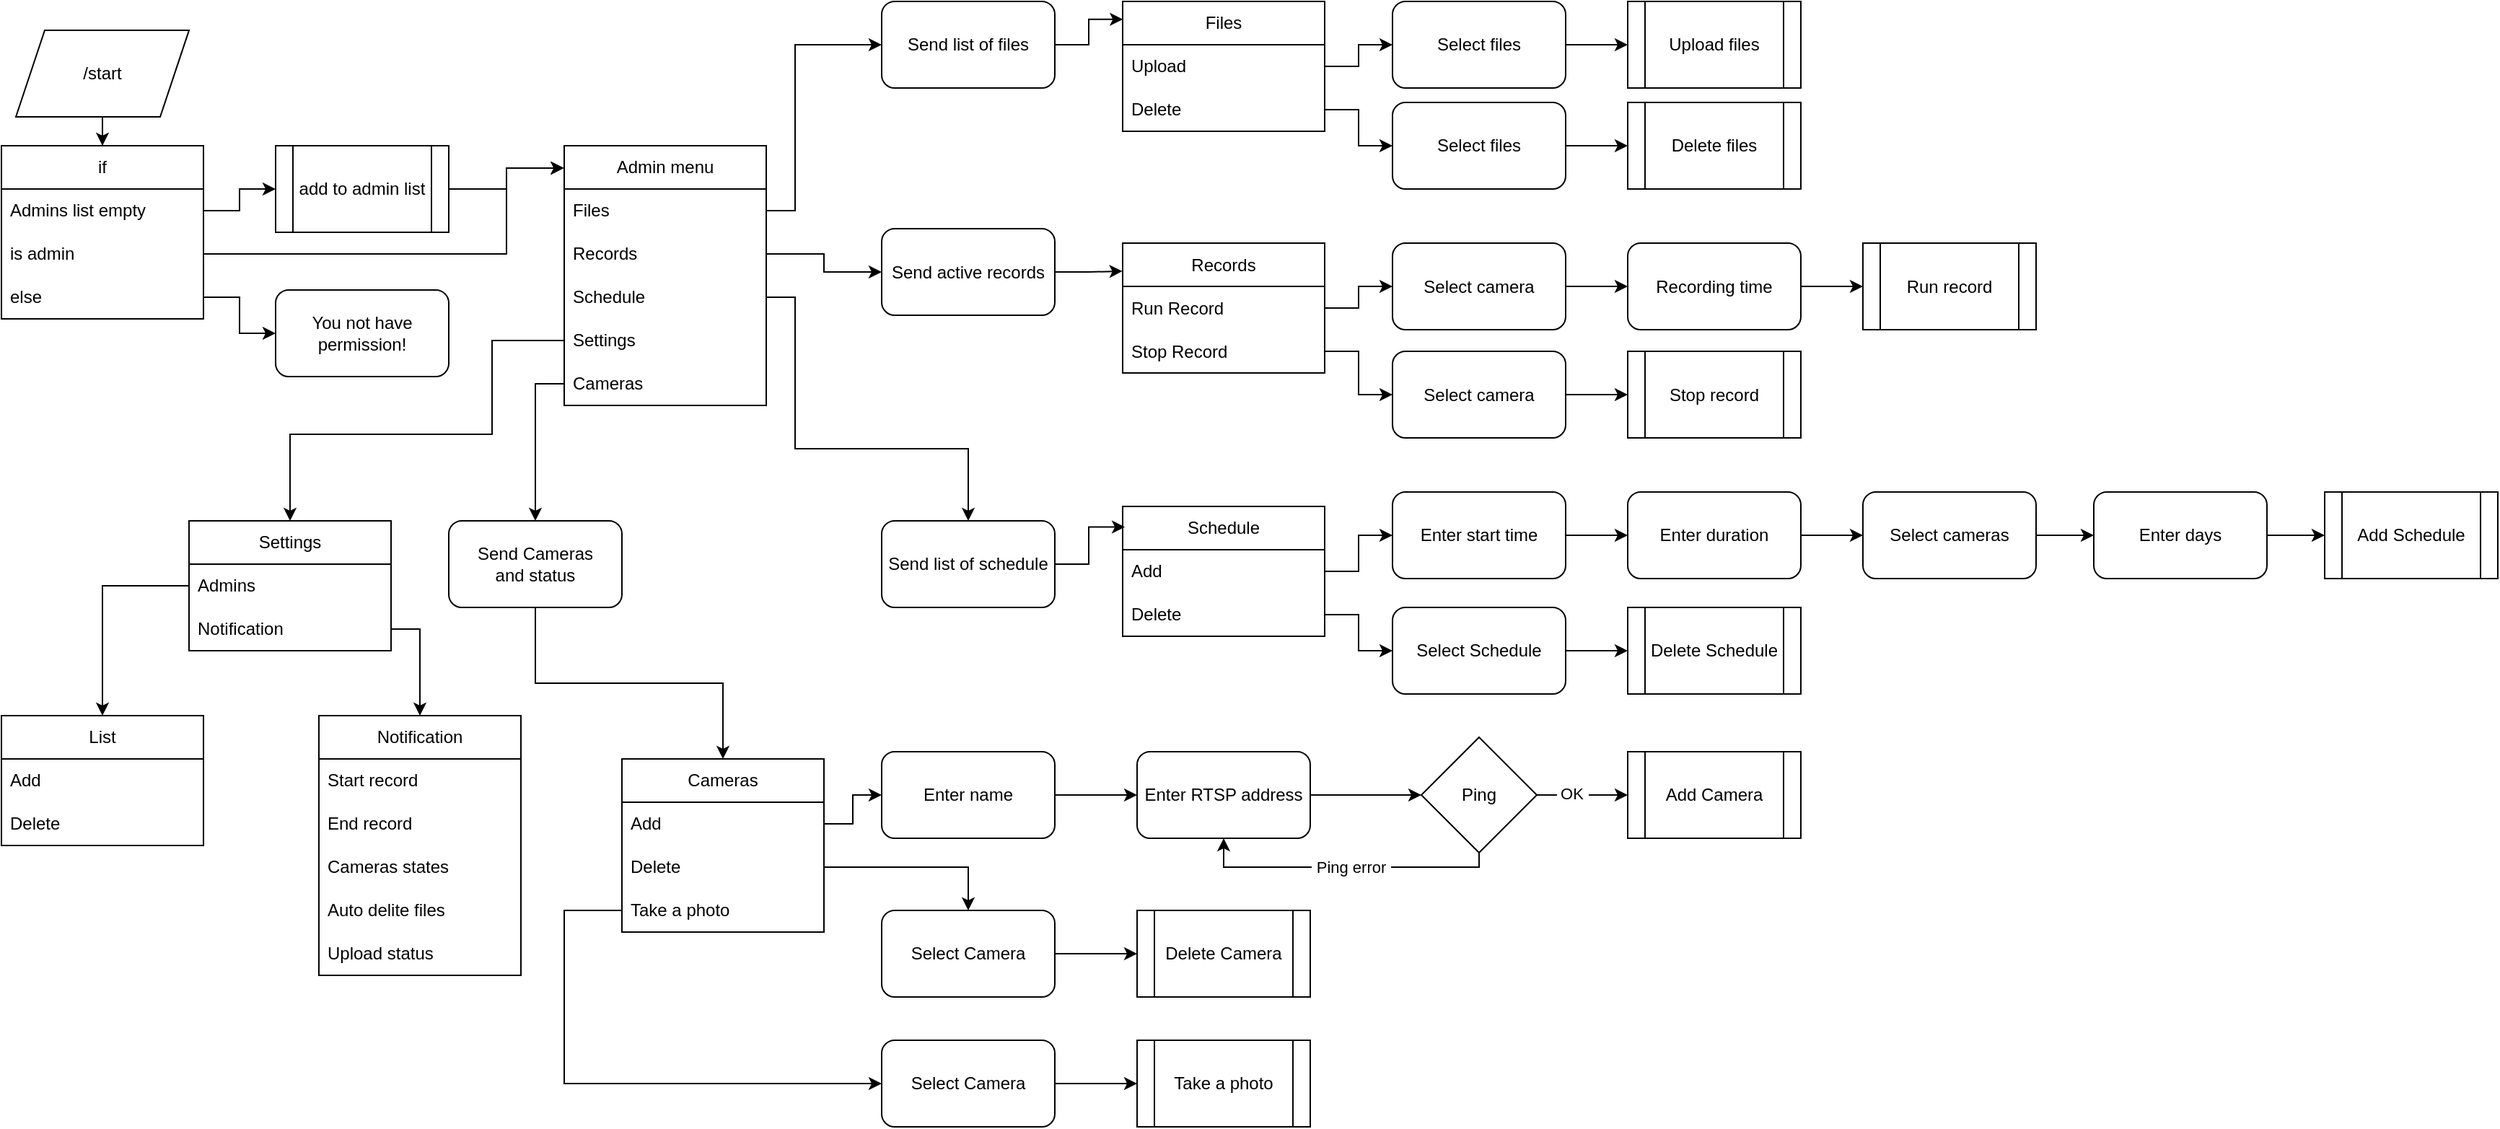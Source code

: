 <mxfile version="24.2.5" type="device">
  <diagram name="Страница — 1" id="JQwWrreAvlFHoOpuTkY8">
    <mxGraphModel dx="926" dy="478" grid="1" gridSize="10" guides="1" tooltips="1" connect="1" arrows="1" fold="1" page="1" pageScale="1" pageWidth="827" pageHeight="1169" math="0" shadow="0">
      <root>
        <mxCell id="0" />
        <mxCell id="1" parent="0" />
        <mxCell id="tB5VyxIEcyMM-66_xBZY-7" style="edgeStyle=orthogonalEdgeStyle;rounded=0;orthogonalLoop=1;jettySize=auto;html=1;" parent="1" source="tB5VyxIEcyMM-66_xBZY-1" target="tB5VyxIEcyMM-66_xBZY-2" edge="1">
          <mxGeometry relative="1" as="geometry" />
        </mxCell>
        <mxCell id="tB5VyxIEcyMM-66_xBZY-1" value="/start" style="shape=parallelogram;perimeter=parallelogramPerimeter;whiteSpace=wrap;html=1;fixedSize=1;" parent="1" vertex="1">
          <mxGeometry x="60" y="40" width="120" height="60" as="geometry" />
        </mxCell>
        <mxCell id="tB5VyxIEcyMM-66_xBZY-2" value="if" style="swimlane;fontStyle=0;childLayout=stackLayout;horizontal=1;startSize=30;horizontalStack=0;resizeParent=1;resizeParentMax=0;resizeLast=0;collapsible=1;marginBottom=0;whiteSpace=wrap;html=1;" parent="1" vertex="1">
          <mxGeometry x="50" y="120" width="140" height="120" as="geometry" />
        </mxCell>
        <mxCell id="tB5VyxIEcyMM-66_xBZY-3" value="Admins list empty" style="text;strokeColor=none;fillColor=none;align=left;verticalAlign=middle;spacingLeft=4;spacingRight=4;overflow=hidden;points=[[0,0.5],[1,0.5]];portConstraint=eastwest;rotatable=0;whiteSpace=wrap;html=1;" parent="tB5VyxIEcyMM-66_xBZY-2" vertex="1">
          <mxGeometry y="30" width="140" height="30" as="geometry" />
        </mxCell>
        <mxCell id="tB5VyxIEcyMM-66_xBZY-4" value="is admin" style="text;strokeColor=none;fillColor=none;align=left;verticalAlign=middle;spacingLeft=4;spacingRight=4;overflow=hidden;points=[[0,0.5],[1,0.5]];portConstraint=eastwest;rotatable=0;whiteSpace=wrap;html=1;" parent="tB5VyxIEcyMM-66_xBZY-2" vertex="1">
          <mxGeometry y="60" width="140" height="30" as="geometry" />
        </mxCell>
        <mxCell id="tB5VyxIEcyMM-66_xBZY-5" value="else" style="text;strokeColor=none;fillColor=none;align=left;verticalAlign=middle;spacingLeft=4;spacingRight=4;overflow=hidden;points=[[0,0.5],[1,0.5]];portConstraint=eastwest;rotatable=0;whiteSpace=wrap;html=1;" parent="tB5VyxIEcyMM-66_xBZY-2" vertex="1">
          <mxGeometry y="90" width="140" height="30" as="geometry" />
        </mxCell>
        <mxCell id="tB5VyxIEcyMM-66_xBZY-8" value="Admin menu" style="swimlane;fontStyle=0;childLayout=stackLayout;horizontal=1;startSize=30;horizontalStack=0;resizeParent=1;resizeParentMax=0;resizeLast=0;collapsible=1;marginBottom=0;whiteSpace=wrap;html=1;" parent="1" vertex="1">
          <mxGeometry x="440" y="120" width="140" height="180" as="geometry" />
        </mxCell>
        <mxCell id="tB5VyxIEcyMM-66_xBZY-9" value="Files" style="text;strokeColor=none;fillColor=none;align=left;verticalAlign=middle;spacingLeft=4;spacingRight=4;overflow=hidden;points=[[0,0.5],[1,0.5]];portConstraint=eastwest;rotatable=0;whiteSpace=wrap;html=1;" parent="tB5VyxIEcyMM-66_xBZY-8" vertex="1">
          <mxGeometry y="30" width="140" height="30" as="geometry" />
        </mxCell>
        <mxCell id="tB5VyxIEcyMM-66_xBZY-10" value="Records" style="text;strokeColor=none;fillColor=none;align=left;verticalAlign=middle;spacingLeft=4;spacingRight=4;overflow=hidden;points=[[0,0.5],[1,0.5]];portConstraint=eastwest;rotatable=0;whiteSpace=wrap;html=1;" parent="tB5VyxIEcyMM-66_xBZY-8" vertex="1">
          <mxGeometry y="60" width="140" height="30" as="geometry" />
        </mxCell>
        <mxCell id="tB5VyxIEcyMM-66_xBZY-11" value="Schedule" style="text;strokeColor=none;fillColor=none;align=left;verticalAlign=middle;spacingLeft=4;spacingRight=4;overflow=hidden;points=[[0,0.5],[1,0.5]];portConstraint=eastwest;rotatable=0;whiteSpace=wrap;html=1;" parent="tB5VyxIEcyMM-66_xBZY-8" vertex="1">
          <mxGeometry y="90" width="140" height="30" as="geometry" />
        </mxCell>
        <mxCell id="tB5VyxIEcyMM-66_xBZY-13" value="Settings" style="text;strokeColor=none;fillColor=none;align=left;verticalAlign=middle;spacingLeft=4;spacingRight=4;overflow=hidden;points=[[0,0.5],[1,0.5]];portConstraint=eastwest;rotatable=0;whiteSpace=wrap;html=1;" parent="tB5VyxIEcyMM-66_xBZY-8" vertex="1">
          <mxGeometry y="120" width="140" height="30" as="geometry" />
        </mxCell>
        <mxCell id="tB5VyxIEcyMM-66_xBZY-12" value="Cameras" style="text;strokeColor=none;fillColor=none;align=left;verticalAlign=middle;spacingLeft=4;spacingRight=4;overflow=hidden;points=[[0,0.5],[1,0.5]];portConstraint=eastwest;rotatable=0;whiteSpace=wrap;html=1;" parent="tB5VyxIEcyMM-66_xBZY-8" vertex="1">
          <mxGeometry y="150" width="140" height="30" as="geometry" />
        </mxCell>
        <mxCell id="tB5VyxIEcyMM-66_xBZY-15" value="add to admin list" style="shape=process;whiteSpace=wrap;html=1;backgroundOutline=1;" parent="1" vertex="1">
          <mxGeometry x="240" y="120" width="120" height="60" as="geometry" />
        </mxCell>
        <mxCell id="tB5VyxIEcyMM-66_xBZY-16" style="edgeStyle=orthogonalEdgeStyle;rounded=0;orthogonalLoop=1;jettySize=auto;html=1;" parent="1" source="tB5VyxIEcyMM-66_xBZY-3" target="tB5VyxIEcyMM-66_xBZY-15" edge="1">
          <mxGeometry relative="1" as="geometry" />
        </mxCell>
        <mxCell id="tB5VyxIEcyMM-66_xBZY-21" style="edgeStyle=orthogonalEdgeStyle;rounded=0;orthogonalLoop=1;jettySize=auto;html=1;entryX=0;entryY=0.086;entryDx=0;entryDy=0;entryPerimeter=0;" parent="1" source="tB5VyxIEcyMM-66_xBZY-4" target="tB5VyxIEcyMM-66_xBZY-8" edge="1">
          <mxGeometry relative="1" as="geometry">
            <Array as="points">
              <mxPoint x="400" y="195" />
              <mxPoint x="400" y="136" />
            </Array>
          </mxGeometry>
        </mxCell>
        <mxCell id="tB5VyxIEcyMM-66_xBZY-22" style="edgeStyle=orthogonalEdgeStyle;rounded=0;orthogonalLoop=1;jettySize=auto;html=1;entryX=-0.003;entryY=0.086;entryDx=0;entryDy=0;entryPerimeter=0;" parent="1" source="tB5VyxIEcyMM-66_xBZY-15" target="tB5VyxIEcyMM-66_xBZY-8" edge="1">
          <mxGeometry relative="1" as="geometry" />
        </mxCell>
        <mxCell id="tB5VyxIEcyMM-66_xBZY-23" value="You not have permission!" style="rounded=1;whiteSpace=wrap;html=1;" parent="1" vertex="1">
          <mxGeometry x="240" y="220" width="120" height="60" as="geometry" />
        </mxCell>
        <mxCell id="tB5VyxIEcyMM-66_xBZY-24" style="edgeStyle=orthogonalEdgeStyle;rounded=0;orthogonalLoop=1;jettySize=auto;html=1;" parent="1" source="tB5VyxIEcyMM-66_xBZY-5" target="tB5VyxIEcyMM-66_xBZY-23" edge="1">
          <mxGeometry relative="1" as="geometry" />
        </mxCell>
        <mxCell id="tB5VyxIEcyMM-66_xBZY-25" value="&lt;span style=&quot;text-align: left;&quot;&gt;Files&lt;/span&gt;" style="swimlane;fontStyle=0;childLayout=stackLayout;horizontal=1;startSize=30;horizontalStack=0;resizeParent=1;resizeParentMax=0;resizeLast=0;collapsible=1;marginBottom=0;whiteSpace=wrap;html=1;" parent="1" vertex="1">
          <mxGeometry x="827" y="20" width="140" height="90" as="geometry" />
        </mxCell>
        <mxCell id="tB5VyxIEcyMM-66_xBZY-26" value="Upload" style="text;strokeColor=none;fillColor=none;align=left;verticalAlign=middle;spacingLeft=4;spacingRight=4;overflow=hidden;points=[[0,0.5],[1,0.5]];portConstraint=eastwest;rotatable=0;whiteSpace=wrap;html=1;" parent="tB5VyxIEcyMM-66_xBZY-25" vertex="1">
          <mxGeometry y="30" width="140" height="30" as="geometry" />
        </mxCell>
        <mxCell id="tB5VyxIEcyMM-66_xBZY-27" value="Delete" style="text;strokeColor=none;fillColor=none;align=left;verticalAlign=middle;spacingLeft=4;spacingRight=4;overflow=hidden;points=[[0,0.5],[1,0.5]];portConstraint=eastwest;rotatable=0;whiteSpace=wrap;html=1;" parent="tB5VyxIEcyMM-66_xBZY-25" vertex="1">
          <mxGeometry y="60" width="140" height="30" as="geometry" />
        </mxCell>
        <mxCell id="tB5VyxIEcyMM-66_xBZY-33" style="edgeStyle=orthogonalEdgeStyle;rounded=0;orthogonalLoop=1;jettySize=auto;html=1;" parent="1" source="tB5VyxIEcyMM-66_xBZY-30" target="tB5VyxIEcyMM-66_xBZY-32" edge="1">
          <mxGeometry relative="1" as="geometry" />
        </mxCell>
        <mxCell id="tB5VyxIEcyMM-66_xBZY-30" value="Select camera" style="rounded=1;whiteSpace=wrap;html=1;" parent="1" vertex="1">
          <mxGeometry x="1014" y="187.5" width="120" height="60" as="geometry" />
        </mxCell>
        <mxCell id="tB5VyxIEcyMM-66_xBZY-43" style="edgeStyle=orthogonalEdgeStyle;rounded=0;orthogonalLoop=1;jettySize=auto;html=1;" parent="1" source="tB5VyxIEcyMM-66_xBZY-32" target="tB5VyxIEcyMM-66_xBZY-42" edge="1">
          <mxGeometry relative="1" as="geometry" />
        </mxCell>
        <mxCell id="tB5VyxIEcyMM-66_xBZY-32" value="Recording time" style="rounded=1;whiteSpace=wrap;html=1;" parent="1" vertex="1">
          <mxGeometry x="1177" y="187.5" width="120" height="60" as="geometry" />
        </mxCell>
        <mxCell id="tB5VyxIEcyMM-66_xBZY-41" style="edgeStyle=orthogonalEdgeStyle;rounded=0;orthogonalLoop=1;jettySize=auto;html=1;" parent="1" source="tB5VyxIEcyMM-66_xBZY-34" target="tB5VyxIEcyMM-66_xBZY-40" edge="1">
          <mxGeometry relative="1" as="geometry" />
        </mxCell>
        <mxCell id="tB5VyxIEcyMM-66_xBZY-34" value="Select files" style="rounded=1;whiteSpace=wrap;html=1;" parent="1" vertex="1">
          <mxGeometry x="1014" y="20" width="120" height="60" as="geometry" />
        </mxCell>
        <mxCell id="tB5VyxIEcyMM-66_xBZY-35" style="edgeStyle=orthogonalEdgeStyle;rounded=0;orthogonalLoop=1;jettySize=auto;html=1;" parent="1" source="tB5VyxIEcyMM-66_xBZY-26" target="tB5VyxIEcyMM-66_xBZY-34" edge="1">
          <mxGeometry relative="1" as="geometry" />
        </mxCell>
        <mxCell id="tB5VyxIEcyMM-66_xBZY-39" style="edgeStyle=orthogonalEdgeStyle;rounded=0;orthogonalLoop=1;jettySize=auto;html=1;" parent="1" source="tB5VyxIEcyMM-66_xBZY-36" target="tB5VyxIEcyMM-66_xBZY-38" edge="1">
          <mxGeometry relative="1" as="geometry" />
        </mxCell>
        <mxCell id="tB5VyxIEcyMM-66_xBZY-36" value="Select files" style="rounded=1;whiteSpace=wrap;html=1;" parent="1" vertex="1">
          <mxGeometry x="1014" y="90" width="120" height="60" as="geometry" />
        </mxCell>
        <mxCell id="tB5VyxIEcyMM-66_xBZY-37" style="edgeStyle=orthogonalEdgeStyle;rounded=0;orthogonalLoop=1;jettySize=auto;html=1;" parent="1" source="tB5VyxIEcyMM-66_xBZY-27" target="tB5VyxIEcyMM-66_xBZY-36" edge="1">
          <mxGeometry relative="1" as="geometry" />
        </mxCell>
        <mxCell id="tB5VyxIEcyMM-66_xBZY-38" value="Delete files" style="shape=process;whiteSpace=wrap;html=1;backgroundOutline=1;" parent="1" vertex="1">
          <mxGeometry x="1177" y="90" width="120" height="60" as="geometry" />
        </mxCell>
        <mxCell id="tB5VyxIEcyMM-66_xBZY-40" value="&lt;span style=&quot;text-align: left;&quot;&gt;Upload&lt;/span&gt;&amp;nbsp;files" style="shape=process;whiteSpace=wrap;html=1;backgroundOutline=1;" parent="1" vertex="1">
          <mxGeometry x="1177" y="20" width="120" height="60" as="geometry" />
        </mxCell>
        <mxCell id="tB5VyxIEcyMM-66_xBZY-42" value="Run record" style="shape=process;whiteSpace=wrap;html=1;backgroundOutline=1;" parent="1" vertex="1">
          <mxGeometry x="1340" y="187.5" width="120" height="60" as="geometry" />
        </mxCell>
        <mxCell id="tB5VyxIEcyMM-66_xBZY-68" style="edgeStyle=orthogonalEdgeStyle;rounded=0;orthogonalLoop=1;jettySize=auto;html=1;" parent="1" source="tB5VyxIEcyMM-66_xBZY-45" target="tB5VyxIEcyMM-66_xBZY-67" edge="1">
          <mxGeometry relative="1" as="geometry" />
        </mxCell>
        <mxCell id="tB5VyxIEcyMM-66_xBZY-45" value="Enter start time" style="rounded=1;whiteSpace=wrap;html=1;" parent="1" vertex="1">
          <mxGeometry x="1014" y="360" width="120" height="60" as="geometry" />
        </mxCell>
        <mxCell id="tB5VyxIEcyMM-66_xBZY-49" value="&lt;span style=&quot;text-align: left;&quot;&gt;Schedule&lt;/span&gt;" style="swimlane;fontStyle=0;childLayout=stackLayout;horizontal=1;startSize=30;horizontalStack=0;resizeParent=1;resizeParentMax=0;resizeLast=0;collapsible=1;marginBottom=0;whiteSpace=wrap;html=1;" parent="1" vertex="1">
          <mxGeometry x="827" y="370" width="140" height="90" as="geometry" />
        </mxCell>
        <mxCell id="tB5VyxIEcyMM-66_xBZY-50" value="Add" style="text;strokeColor=none;fillColor=none;align=left;verticalAlign=middle;spacingLeft=4;spacingRight=4;overflow=hidden;points=[[0,0.5],[1,0.5]];portConstraint=eastwest;rotatable=0;whiteSpace=wrap;html=1;" parent="tB5VyxIEcyMM-66_xBZY-49" vertex="1">
          <mxGeometry y="30" width="140" height="30" as="geometry" />
        </mxCell>
        <mxCell id="tB5VyxIEcyMM-66_xBZY-51" value="Delete" style="text;strokeColor=none;fillColor=none;align=left;verticalAlign=middle;spacingLeft=4;spacingRight=4;overflow=hidden;points=[[0,0.5],[1,0.5]];portConstraint=eastwest;rotatable=0;whiteSpace=wrap;html=1;" parent="tB5VyxIEcyMM-66_xBZY-49" vertex="1">
          <mxGeometry y="60" width="140" height="30" as="geometry" />
        </mxCell>
        <mxCell id="tB5VyxIEcyMM-66_xBZY-55" style="edgeStyle=orthogonalEdgeStyle;rounded=0;orthogonalLoop=1;jettySize=auto;html=1;" parent="1" source="tB5VyxIEcyMM-66_xBZY-50" target="tB5VyxIEcyMM-66_xBZY-45" edge="1">
          <mxGeometry relative="1" as="geometry" />
        </mxCell>
        <mxCell id="tB5VyxIEcyMM-66_xBZY-56" value="Send list of files" style="rounded=1;whiteSpace=wrap;html=1;" parent="1" vertex="1">
          <mxGeometry x="660" y="20" width="120" height="60" as="geometry" />
        </mxCell>
        <mxCell id="tB5VyxIEcyMM-66_xBZY-57" style="edgeStyle=orthogonalEdgeStyle;rounded=0;orthogonalLoop=1;jettySize=auto;html=1;" parent="1" source="tB5VyxIEcyMM-66_xBZY-9" target="tB5VyxIEcyMM-66_xBZY-56" edge="1">
          <mxGeometry relative="1" as="geometry">
            <Array as="points">
              <mxPoint x="600" y="165" />
              <mxPoint x="600" y="50" />
            </Array>
          </mxGeometry>
        </mxCell>
        <mxCell id="tB5VyxIEcyMM-66_xBZY-59" style="edgeStyle=orthogonalEdgeStyle;rounded=0;orthogonalLoop=1;jettySize=auto;html=1;entryX=0.001;entryY=0.138;entryDx=0;entryDy=0;entryPerimeter=0;" parent="1" source="tB5VyxIEcyMM-66_xBZY-56" target="tB5VyxIEcyMM-66_xBZY-25" edge="1">
          <mxGeometry relative="1" as="geometry" />
        </mxCell>
        <mxCell id="tB5VyxIEcyMM-66_xBZY-60" value="Send list of s&lt;span style=&quot;text-align: left;&quot;&gt;chedule&lt;/span&gt;" style="rounded=1;whiteSpace=wrap;html=1;" parent="1" vertex="1">
          <mxGeometry x="660" y="380" width="120" height="60" as="geometry" />
        </mxCell>
        <mxCell id="tB5VyxIEcyMM-66_xBZY-61" style="edgeStyle=orthogonalEdgeStyle;rounded=0;orthogonalLoop=1;jettySize=auto;html=1;" parent="1" source="tB5VyxIEcyMM-66_xBZY-11" target="tB5VyxIEcyMM-66_xBZY-60" edge="1">
          <mxGeometry relative="1" as="geometry">
            <Array as="points">
              <mxPoint x="600" y="225" />
              <mxPoint x="600" y="330" />
            </Array>
          </mxGeometry>
        </mxCell>
        <mxCell id="tB5VyxIEcyMM-66_xBZY-62" style="edgeStyle=orthogonalEdgeStyle;rounded=0;orthogonalLoop=1;jettySize=auto;html=1;entryX=0.011;entryY=0.159;entryDx=0;entryDy=0;entryPerimeter=0;" parent="1" source="tB5VyxIEcyMM-66_xBZY-60" target="tB5VyxIEcyMM-66_xBZY-49" edge="1">
          <mxGeometry relative="1" as="geometry" />
        </mxCell>
        <mxCell id="tB5VyxIEcyMM-66_xBZY-63" style="edgeStyle=orthogonalEdgeStyle;rounded=0;orthogonalLoop=1;jettySize=auto;html=1;" parent="1" source="tB5VyxIEcyMM-66_xBZY-64" target="tB5VyxIEcyMM-66_xBZY-65" edge="1">
          <mxGeometry relative="1" as="geometry" />
        </mxCell>
        <mxCell id="tB5VyxIEcyMM-66_xBZY-64" value="Select&amp;nbsp;&lt;span style=&quot;text-align: left;&quot;&gt;Schedule&lt;/span&gt;" style="rounded=1;whiteSpace=wrap;html=1;" parent="1" vertex="1">
          <mxGeometry x="1014" y="440" width="120" height="60" as="geometry" />
        </mxCell>
        <mxCell id="tB5VyxIEcyMM-66_xBZY-65" value="Delete&amp;nbsp;&lt;span style=&quot;text-align: left;&quot;&gt;Schedule&lt;/span&gt;" style="shape=process;whiteSpace=wrap;html=1;backgroundOutline=1;" parent="1" vertex="1">
          <mxGeometry x="1177" y="440" width="120" height="60" as="geometry" />
        </mxCell>
        <mxCell id="tB5VyxIEcyMM-66_xBZY-66" style="edgeStyle=orthogonalEdgeStyle;rounded=0;orthogonalLoop=1;jettySize=auto;html=1;" parent="1" source="tB5VyxIEcyMM-66_xBZY-51" target="tB5VyxIEcyMM-66_xBZY-64" edge="1">
          <mxGeometry relative="1" as="geometry" />
        </mxCell>
        <mxCell id="tB5VyxIEcyMM-66_xBZY-70" style="edgeStyle=orthogonalEdgeStyle;rounded=0;orthogonalLoop=1;jettySize=auto;html=1;" parent="1" source="tB5VyxIEcyMM-66_xBZY-67" target="tB5VyxIEcyMM-66_xBZY-69" edge="1">
          <mxGeometry relative="1" as="geometry" />
        </mxCell>
        <mxCell id="tB5VyxIEcyMM-66_xBZY-67" value="Enter duration" style="rounded=1;whiteSpace=wrap;html=1;" parent="1" vertex="1">
          <mxGeometry x="1177" y="360" width="120" height="60" as="geometry" />
        </mxCell>
        <mxCell id="tB5VyxIEcyMM-66_xBZY-72" style="edgeStyle=orthogonalEdgeStyle;rounded=0;orthogonalLoop=1;jettySize=auto;html=1;" parent="1" source="tB5VyxIEcyMM-66_xBZY-69" target="tB5VyxIEcyMM-66_xBZY-71" edge="1">
          <mxGeometry relative="1" as="geometry" />
        </mxCell>
        <mxCell id="tB5VyxIEcyMM-66_xBZY-69" value="Select cameras" style="rounded=1;whiteSpace=wrap;html=1;" parent="1" vertex="1">
          <mxGeometry x="1340" y="360" width="120" height="60" as="geometry" />
        </mxCell>
        <mxCell id="tB5VyxIEcyMM-66_xBZY-74" style="edgeStyle=orthogonalEdgeStyle;rounded=0;orthogonalLoop=1;jettySize=auto;html=1;" parent="1" source="tB5VyxIEcyMM-66_xBZY-71" target="tB5VyxIEcyMM-66_xBZY-73" edge="1">
          <mxGeometry relative="1" as="geometry" />
        </mxCell>
        <mxCell id="tB5VyxIEcyMM-66_xBZY-71" value="Enter days" style="rounded=1;whiteSpace=wrap;html=1;" parent="1" vertex="1">
          <mxGeometry x="1500" y="360" width="120" height="60" as="geometry" />
        </mxCell>
        <mxCell id="tB5VyxIEcyMM-66_xBZY-73" value="Add&amp;nbsp;&lt;span style=&quot;text-align: left;&quot;&gt;Schedule&lt;/span&gt;" style="shape=process;whiteSpace=wrap;html=1;backgroundOutline=1;" parent="1" vertex="1">
          <mxGeometry x="1660" y="360" width="120" height="60" as="geometry" />
        </mxCell>
        <mxCell id="tB5VyxIEcyMM-66_xBZY-83" style="edgeStyle=orthogonalEdgeStyle;rounded=0;orthogonalLoop=1;jettySize=auto;html=1;" parent="1" source="tB5VyxIEcyMM-66_xBZY-77" target="tB5VyxIEcyMM-66_xBZY-79" edge="1">
          <mxGeometry relative="1" as="geometry" />
        </mxCell>
        <mxCell id="tB5VyxIEcyMM-66_xBZY-77" value="Send&amp;nbsp;&lt;span style=&quot;text-align: left;&quot;&gt;Cameras&lt;/span&gt;&lt;div&gt;&lt;span style=&quot;text-align: left;&quot;&gt;and status&lt;/span&gt;&lt;/div&gt;" style="rounded=1;whiteSpace=wrap;html=1;" parent="1" vertex="1">
          <mxGeometry x="360" y="380" width="120" height="60" as="geometry" />
        </mxCell>
        <mxCell id="tB5VyxIEcyMM-66_xBZY-78" style="edgeStyle=orthogonalEdgeStyle;rounded=0;orthogonalLoop=1;jettySize=auto;html=1;" parent="1" source="tB5VyxIEcyMM-66_xBZY-12" target="tB5VyxIEcyMM-66_xBZY-77" edge="1">
          <mxGeometry relative="1" as="geometry" />
        </mxCell>
        <mxCell id="tB5VyxIEcyMM-66_xBZY-79" value="&lt;span style=&quot;text-align: left;&quot;&gt;Cameras&lt;/span&gt;" style="swimlane;fontStyle=0;childLayout=stackLayout;horizontal=1;startSize=30;horizontalStack=0;resizeParent=1;resizeParentMax=0;resizeLast=0;collapsible=1;marginBottom=0;whiteSpace=wrap;html=1;" parent="1" vertex="1">
          <mxGeometry x="480" y="545" width="140" height="120" as="geometry" />
        </mxCell>
        <mxCell id="tB5VyxIEcyMM-66_xBZY-80" value="Add" style="text;strokeColor=none;fillColor=none;align=left;verticalAlign=middle;spacingLeft=4;spacingRight=4;overflow=hidden;points=[[0,0.5],[1,0.5]];portConstraint=eastwest;rotatable=0;whiteSpace=wrap;html=1;" parent="tB5VyxIEcyMM-66_xBZY-79" vertex="1">
          <mxGeometry y="30" width="140" height="30" as="geometry" />
        </mxCell>
        <mxCell id="tB5VyxIEcyMM-66_xBZY-81" value="Delete" style="text;strokeColor=none;fillColor=none;align=left;verticalAlign=middle;spacingLeft=4;spacingRight=4;overflow=hidden;points=[[0,0.5],[1,0.5]];portConstraint=eastwest;rotatable=0;whiteSpace=wrap;html=1;" parent="tB5VyxIEcyMM-66_xBZY-79" vertex="1">
          <mxGeometry y="60" width="140" height="30" as="geometry" />
        </mxCell>
        <mxCell id="tB5VyxIEcyMM-66_xBZY-82" value="Take a photo" style="text;strokeColor=none;fillColor=none;align=left;verticalAlign=middle;spacingLeft=4;spacingRight=4;overflow=hidden;points=[[0,0.5],[1,0.5]];portConstraint=eastwest;rotatable=0;whiteSpace=wrap;html=1;" parent="tB5VyxIEcyMM-66_xBZY-79" vertex="1">
          <mxGeometry y="90" width="140" height="30" as="geometry" />
        </mxCell>
        <mxCell id="tB5VyxIEcyMM-66_xBZY-89" style="edgeStyle=orthogonalEdgeStyle;rounded=0;orthogonalLoop=1;jettySize=auto;html=1;" parent="1" source="tB5VyxIEcyMM-66_xBZY-84" target="tB5VyxIEcyMM-66_xBZY-88" edge="1">
          <mxGeometry relative="1" as="geometry" />
        </mxCell>
        <mxCell id="tB5VyxIEcyMM-66_xBZY-84" value="Enter RTSP address" style="rounded=1;whiteSpace=wrap;html=1;" parent="1" vertex="1">
          <mxGeometry x="837" y="540" width="120" height="60" as="geometry" />
        </mxCell>
        <mxCell id="tB5VyxIEcyMM-66_xBZY-87" style="edgeStyle=orthogonalEdgeStyle;rounded=0;orthogonalLoop=1;jettySize=auto;html=1;" parent="1" source="tB5VyxIEcyMM-66_xBZY-85" target="tB5VyxIEcyMM-66_xBZY-84" edge="1">
          <mxGeometry relative="1" as="geometry" />
        </mxCell>
        <mxCell id="tB5VyxIEcyMM-66_xBZY-85" value="Enter name" style="rounded=1;whiteSpace=wrap;html=1;" parent="1" vertex="1">
          <mxGeometry x="660" y="540" width="120" height="60" as="geometry" />
        </mxCell>
        <mxCell id="tB5VyxIEcyMM-66_xBZY-86" style="edgeStyle=orthogonalEdgeStyle;rounded=0;orthogonalLoop=1;jettySize=auto;html=1;" parent="1" source="tB5VyxIEcyMM-66_xBZY-80" target="tB5VyxIEcyMM-66_xBZY-85" edge="1">
          <mxGeometry relative="1" as="geometry" />
        </mxCell>
        <mxCell id="tB5VyxIEcyMM-66_xBZY-90" style="edgeStyle=orthogonalEdgeStyle;rounded=0;orthogonalLoop=1;jettySize=auto;html=1;" parent="1" source="tB5VyxIEcyMM-66_xBZY-88" target="tB5VyxIEcyMM-66_xBZY-84" edge="1">
          <mxGeometry relative="1" as="geometry">
            <Array as="points">
              <mxPoint x="1074" y="620" />
              <mxPoint x="897" y="620" />
            </Array>
          </mxGeometry>
        </mxCell>
        <mxCell id="tB5VyxIEcyMM-66_xBZY-92" value="&amp;nbsp;Ping error&amp;nbsp;" style="edgeLabel;html=1;align=center;verticalAlign=middle;resizable=0;points=[];" parent="tB5VyxIEcyMM-66_xBZY-90" vertex="1" connectable="0">
          <mxGeometry x="-0.042" relative="1" as="geometry">
            <mxPoint as="offset" />
          </mxGeometry>
        </mxCell>
        <mxCell id="tB5VyxIEcyMM-66_xBZY-94" style="edgeStyle=orthogonalEdgeStyle;rounded=0;orthogonalLoop=1;jettySize=auto;html=1;" parent="1" source="tB5VyxIEcyMM-66_xBZY-88" target="tB5VyxIEcyMM-66_xBZY-93" edge="1">
          <mxGeometry relative="1" as="geometry" />
        </mxCell>
        <mxCell id="tB5VyxIEcyMM-66_xBZY-95" value="&amp;nbsp;OK&amp;nbsp;" style="edgeLabel;html=1;align=center;verticalAlign=middle;resizable=0;points=[];" parent="tB5VyxIEcyMM-66_xBZY-94" vertex="1" connectable="0">
          <mxGeometry x="-0.248" y="1" relative="1" as="geometry">
            <mxPoint as="offset" />
          </mxGeometry>
        </mxCell>
        <mxCell id="tB5VyxIEcyMM-66_xBZY-88" value="Ping" style="rhombus;whiteSpace=wrap;html=1;" parent="1" vertex="1">
          <mxGeometry x="1034" y="530" width="80" height="80" as="geometry" />
        </mxCell>
        <mxCell id="tB5VyxIEcyMM-66_xBZY-93" value="Add&amp;nbsp;&lt;span style=&quot;text-align: left;&quot;&gt;Camera&lt;/span&gt;" style="shape=process;whiteSpace=wrap;html=1;backgroundOutline=1;" parent="1" vertex="1">
          <mxGeometry x="1177" y="540" width="120" height="60" as="geometry" />
        </mxCell>
        <mxCell id="tB5VyxIEcyMM-66_xBZY-101" style="edgeStyle=orthogonalEdgeStyle;rounded=0;orthogonalLoop=1;jettySize=auto;html=1;" parent="1" source="tB5VyxIEcyMM-66_xBZY-97" target="tB5VyxIEcyMM-66_xBZY-100" edge="1">
          <mxGeometry relative="1" as="geometry" />
        </mxCell>
        <mxCell id="tB5VyxIEcyMM-66_xBZY-97" value="Select Camera" style="rounded=1;whiteSpace=wrap;html=1;" parent="1" vertex="1">
          <mxGeometry x="660" y="650" width="120" height="60" as="geometry" />
        </mxCell>
        <mxCell id="tB5VyxIEcyMM-66_xBZY-98" style="edgeStyle=orthogonalEdgeStyle;rounded=0;orthogonalLoop=1;jettySize=auto;html=1;" parent="1" source="tB5VyxIEcyMM-66_xBZY-81" target="tB5VyxIEcyMM-66_xBZY-97" edge="1">
          <mxGeometry relative="1" as="geometry" />
        </mxCell>
        <mxCell id="tB5VyxIEcyMM-66_xBZY-100" value="Delete Camera" style="shape=process;whiteSpace=wrap;html=1;backgroundOutline=1;" parent="1" vertex="1">
          <mxGeometry x="837" y="650" width="120" height="60" as="geometry" />
        </mxCell>
        <mxCell id="tB5VyxIEcyMM-66_xBZY-106" style="edgeStyle=orthogonalEdgeStyle;rounded=0;orthogonalLoop=1;jettySize=auto;html=1;exitX=1;exitY=0.5;exitDx=0;exitDy=0;" parent="1" source="tB5VyxIEcyMM-66_xBZY-103" target="tB5VyxIEcyMM-66_xBZY-104" edge="1">
          <mxGeometry relative="1" as="geometry" />
        </mxCell>
        <mxCell id="tB5VyxIEcyMM-66_xBZY-103" value="Select Camera" style="rounded=1;whiteSpace=wrap;html=1;" parent="1" vertex="1">
          <mxGeometry x="660" y="740" width="120" height="60" as="geometry" />
        </mxCell>
        <mxCell id="tB5VyxIEcyMM-66_xBZY-104" value="Take a photo" style="shape=process;whiteSpace=wrap;html=1;backgroundOutline=1;" parent="1" vertex="1">
          <mxGeometry x="837" y="740" width="120" height="60" as="geometry" />
        </mxCell>
        <mxCell id="tB5VyxIEcyMM-66_xBZY-105" style="edgeStyle=orthogonalEdgeStyle;rounded=0;orthogonalLoop=1;jettySize=auto;html=1;" parent="1" source="tB5VyxIEcyMM-66_xBZY-82" target="tB5VyxIEcyMM-66_xBZY-103" edge="1">
          <mxGeometry relative="1" as="geometry">
            <Array as="points">
              <mxPoint x="440" y="650" />
              <mxPoint x="440" y="770" />
            </Array>
          </mxGeometry>
        </mxCell>
        <mxCell id="cRx7G6iITmPvkGRC3WqV-1" value="&lt;span style=&quot;text-align: left;&quot;&gt;Settings&lt;/span&gt;" style="swimlane;fontStyle=0;childLayout=stackLayout;horizontal=1;startSize=30;horizontalStack=0;resizeParent=1;resizeParentMax=0;resizeLast=0;collapsible=1;marginBottom=0;whiteSpace=wrap;html=1;" vertex="1" parent="1">
          <mxGeometry x="180" y="380" width="140" height="90" as="geometry" />
        </mxCell>
        <mxCell id="cRx7G6iITmPvkGRC3WqV-2" value="Admins" style="text;strokeColor=none;fillColor=none;align=left;verticalAlign=middle;spacingLeft=4;spacingRight=4;overflow=hidden;points=[[0,0.5],[1,0.5]];portConstraint=eastwest;rotatable=0;whiteSpace=wrap;html=1;" vertex="1" parent="cRx7G6iITmPvkGRC3WqV-1">
          <mxGeometry y="30" width="140" height="30" as="geometry" />
        </mxCell>
        <mxCell id="cRx7G6iITmPvkGRC3WqV-3" value="Notification" style="text;strokeColor=none;fillColor=none;align=left;verticalAlign=middle;spacingLeft=4;spacingRight=4;overflow=hidden;points=[[0,0.5],[1,0.5]];portConstraint=eastwest;rotatable=0;whiteSpace=wrap;html=1;" vertex="1" parent="cRx7G6iITmPvkGRC3WqV-1">
          <mxGeometry y="60" width="140" height="30" as="geometry" />
        </mxCell>
        <mxCell id="cRx7G6iITmPvkGRC3WqV-6" value="&lt;span style=&quot;text-align: left;&quot;&gt;Records&lt;/span&gt;" style="swimlane;fontStyle=0;childLayout=stackLayout;horizontal=1;startSize=30;horizontalStack=0;resizeParent=1;resizeParentMax=0;resizeLast=0;collapsible=1;marginBottom=0;whiteSpace=wrap;html=1;" vertex="1" parent="1">
          <mxGeometry x="827" y="187.5" width="140" height="90" as="geometry" />
        </mxCell>
        <mxCell id="cRx7G6iITmPvkGRC3WqV-7" value="Run Record" style="text;strokeColor=none;fillColor=none;align=left;verticalAlign=middle;spacingLeft=4;spacingRight=4;overflow=hidden;points=[[0,0.5],[1,0.5]];portConstraint=eastwest;rotatable=0;whiteSpace=wrap;html=1;" vertex="1" parent="cRx7G6iITmPvkGRC3WqV-6">
          <mxGeometry y="30" width="140" height="30" as="geometry" />
        </mxCell>
        <mxCell id="cRx7G6iITmPvkGRC3WqV-8" value="Stop Record" style="text;strokeColor=none;fillColor=none;align=left;verticalAlign=middle;spacingLeft=4;spacingRight=4;overflow=hidden;points=[[0,0.5],[1,0.5]];portConstraint=eastwest;rotatable=0;whiteSpace=wrap;html=1;" vertex="1" parent="cRx7G6iITmPvkGRC3WqV-6">
          <mxGeometry y="60" width="140" height="30" as="geometry" />
        </mxCell>
        <mxCell id="cRx7G6iITmPvkGRC3WqV-10" value="Send&amp;nbsp;active records" style="rounded=1;whiteSpace=wrap;html=1;" vertex="1" parent="1">
          <mxGeometry x="660" y="177.5" width="120" height="60" as="geometry" />
        </mxCell>
        <mxCell id="cRx7G6iITmPvkGRC3WqV-11" style="edgeStyle=orthogonalEdgeStyle;rounded=0;orthogonalLoop=1;jettySize=auto;html=1;" edge="1" parent="1" source="tB5VyxIEcyMM-66_xBZY-10" target="cRx7G6iITmPvkGRC3WqV-10">
          <mxGeometry relative="1" as="geometry" />
        </mxCell>
        <mxCell id="cRx7G6iITmPvkGRC3WqV-15" style="edgeStyle=orthogonalEdgeStyle;rounded=0;orthogonalLoop=1;jettySize=auto;html=1;" edge="1" parent="1" source="cRx7G6iITmPvkGRC3WqV-7" target="tB5VyxIEcyMM-66_xBZY-30">
          <mxGeometry relative="1" as="geometry" />
        </mxCell>
        <mxCell id="cRx7G6iITmPvkGRC3WqV-17" style="edgeStyle=orthogonalEdgeStyle;rounded=0;orthogonalLoop=1;jettySize=auto;html=1;entryX=-0.001;entryY=0.216;entryDx=0;entryDy=0;entryPerimeter=0;" edge="1" parent="1" source="cRx7G6iITmPvkGRC3WqV-10" target="cRx7G6iITmPvkGRC3WqV-6">
          <mxGeometry relative="1" as="geometry" />
        </mxCell>
        <mxCell id="cRx7G6iITmPvkGRC3WqV-21" style="edgeStyle=orthogonalEdgeStyle;rounded=0;orthogonalLoop=1;jettySize=auto;html=1;" edge="1" parent="1" source="cRx7G6iITmPvkGRC3WqV-18" target="cRx7G6iITmPvkGRC3WqV-19">
          <mxGeometry relative="1" as="geometry" />
        </mxCell>
        <mxCell id="cRx7G6iITmPvkGRC3WqV-18" value="Select camera" style="rounded=1;whiteSpace=wrap;html=1;" vertex="1" parent="1">
          <mxGeometry x="1014" y="262.5" width="120" height="60" as="geometry" />
        </mxCell>
        <mxCell id="cRx7G6iITmPvkGRC3WqV-19" value="Stop record" style="shape=process;whiteSpace=wrap;html=1;backgroundOutline=1;" vertex="1" parent="1">
          <mxGeometry x="1177" y="262.5" width="120" height="60" as="geometry" />
        </mxCell>
        <mxCell id="cRx7G6iITmPvkGRC3WqV-20" style="edgeStyle=orthogonalEdgeStyle;rounded=0;orthogonalLoop=1;jettySize=auto;html=1;" edge="1" parent="1" source="cRx7G6iITmPvkGRC3WqV-8" target="cRx7G6iITmPvkGRC3WqV-18">
          <mxGeometry relative="1" as="geometry" />
        </mxCell>
        <mxCell id="cRx7G6iITmPvkGRC3WqV-22" style="edgeStyle=orthogonalEdgeStyle;rounded=0;orthogonalLoop=1;jettySize=auto;html=1;" edge="1" parent="1" source="tB5VyxIEcyMM-66_xBZY-13" target="cRx7G6iITmPvkGRC3WqV-1">
          <mxGeometry relative="1" as="geometry">
            <Array as="points">
              <mxPoint x="390" y="255" />
              <mxPoint x="390" y="320" />
              <mxPoint x="250" y="320" />
            </Array>
          </mxGeometry>
        </mxCell>
        <mxCell id="cRx7G6iITmPvkGRC3WqV-23" value="List" style="swimlane;fontStyle=0;childLayout=stackLayout;horizontal=1;startSize=30;horizontalStack=0;resizeParent=1;resizeParentMax=0;resizeLast=0;collapsible=1;marginBottom=0;whiteSpace=wrap;html=1;" vertex="1" parent="1">
          <mxGeometry x="50" y="515" width="140" height="90" as="geometry" />
        </mxCell>
        <mxCell id="cRx7G6iITmPvkGRC3WqV-24" value="Add" style="text;strokeColor=none;fillColor=none;align=left;verticalAlign=middle;spacingLeft=4;spacingRight=4;overflow=hidden;points=[[0,0.5],[1,0.5]];portConstraint=eastwest;rotatable=0;whiteSpace=wrap;html=1;" vertex="1" parent="cRx7G6iITmPvkGRC3WqV-23">
          <mxGeometry y="30" width="140" height="30" as="geometry" />
        </mxCell>
        <mxCell id="cRx7G6iITmPvkGRC3WqV-25" value="Delete" style="text;strokeColor=none;fillColor=none;align=left;verticalAlign=middle;spacingLeft=4;spacingRight=4;overflow=hidden;points=[[0,0.5],[1,0.5]];portConstraint=eastwest;rotatable=0;whiteSpace=wrap;html=1;" vertex="1" parent="cRx7G6iITmPvkGRC3WqV-23">
          <mxGeometry y="60" width="140" height="30" as="geometry" />
        </mxCell>
        <mxCell id="cRx7G6iITmPvkGRC3WqV-27" value="&lt;span style=&quot;text-align: left;&quot;&gt;Notification&lt;/span&gt;" style="swimlane;fontStyle=0;childLayout=stackLayout;horizontal=1;startSize=30;horizontalStack=0;resizeParent=1;resizeParentMax=0;resizeLast=0;collapsible=1;marginBottom=0;whiteSpace=wrap;html=1;" vertex="1" parent="1">
          <mxGeometry x="270" y="515" width="140" height="180" as="geometry" />
        </mxCell>
        <mxCell id="cRx7G6iITmPvkGRC3WqV-28" value="Start record" style="text;strokeColor=none;fillColor=none;align=left;verticalAlign=middle;spacingLeft=4;spacingRight=4;overflow=hidden;points=[[0,0.5],[1,0.5]];portConstraint=eastwest;rotatable=0;whiteSpace=wrap;html=1;" vertex="1" parent="cRx7G6iITmPvkGRC3WqV-27">
          <mxGeometry y="30" width="140" height="30" as="geometry" />
        </mxCell>
        <mxCell id="cRx7G6iITmPvkGRC3WqV-29" value="End record" style="text;strokeColor=none;fillColor=none;align=left;verticalAlign=middle;spacingLeft=4;spacingRight=4;overflow=hidden;points=[[0,0.5],[1,0.5]];portConstraint=eastwest;rotatable=0;whiteSpace=wrap;html=1;" vertex="1" parent="cRx7G6iITmPvkGRC3WqV-27">
          <mxGeometry y="60" width="140" height="30" as="geometry" />
        </mxCell>
        <mxCell id="cRx7G6iITmPvkGRC3WqV-30" value="Cameras states" style="text;strokeColor=none;fillColor=none;align=left;verticalAlign=middle;spacingLeft=4;spacingRight=4;overflow=hidden;points=[[0,0.5],[1,0.5]];portConstraint=eastwest;rotatable=0;whiteSpace=wrap;html=1;" vertex="1" parent="cRx7G6iITmPvkGRC3WqV-27">
          <mxGeometry y="90" width="140" height="30" as="geometry" />
        </mxCell>
        <mxCell id="cRx7G6iITmPvkGRC3WqV-33" value="Auto delite files" style="text;strokeColor=none;fillColor=none;align=left;verticalAlign=middle;spacingLeft=4;spacingRight=4;overflow=hidden;points=[[0,0.5],[1,0.5]];portConstraint=eastwest;rotatable=0;whiteSpace=wrap;html=1;" vertex="1" parent="cRx7G6iITmPvkGRC3WqV-27">
          <mxGeometry y="120" width="140" height="30" as="geometry" />
        </mxCell>
        <mxCell id="cRx7G6iITmPvkGRC3WqV-34" value="Upload status" style="text;strokeColor=none;fillColor=none;align=left;verticalAlign=middle;spacingLeft=4;spacingRight=4;overflow=hidden;points=[[0,0.5],[1,0.5]];portConstraint=eastwest;rotatable=0;whiteSpace=wrap;html=1;" vertex="1" parent="cRx7G6iITmPvkGRC3WqV-27">
          <mxGeometry y="150" width="140" height="30" as="geometry" />
        </mxCell>
        <mxCell id="cRx7G6iITmPvkGRC3WqV-31" style="edgeStyle=orthogonalEdgeStyle;rounded=0;orthogonalLoop=1;jettySize=auto;html=1;" edge="1" parent="1" source="cRx7G6iITmPvkGRC3WqV-3" target="cRx7G6iITmPvkGRC3WqV-27">
          <mxGeometry relative="1" as="geometry" />
        </mxCell>
        <mxCell id="cRx7G6iITmPvkGRC3WqV-32" style="edgeStyle=orthogonalEdgeStyle;rounded=0;orthogonalLoop=1;jettySize=auto;html=1;" edge="1" parent="1" source="cRx7G6iITmPvkGRC3WqV-2" target="cRx7G6iITmPvkGRC3WqV-23">
          <mxGeometry relative="1" as="geometry" />
        </mxCell>
      </root>
    </mxGraphModel>
  </diagram>
</mxfile>
